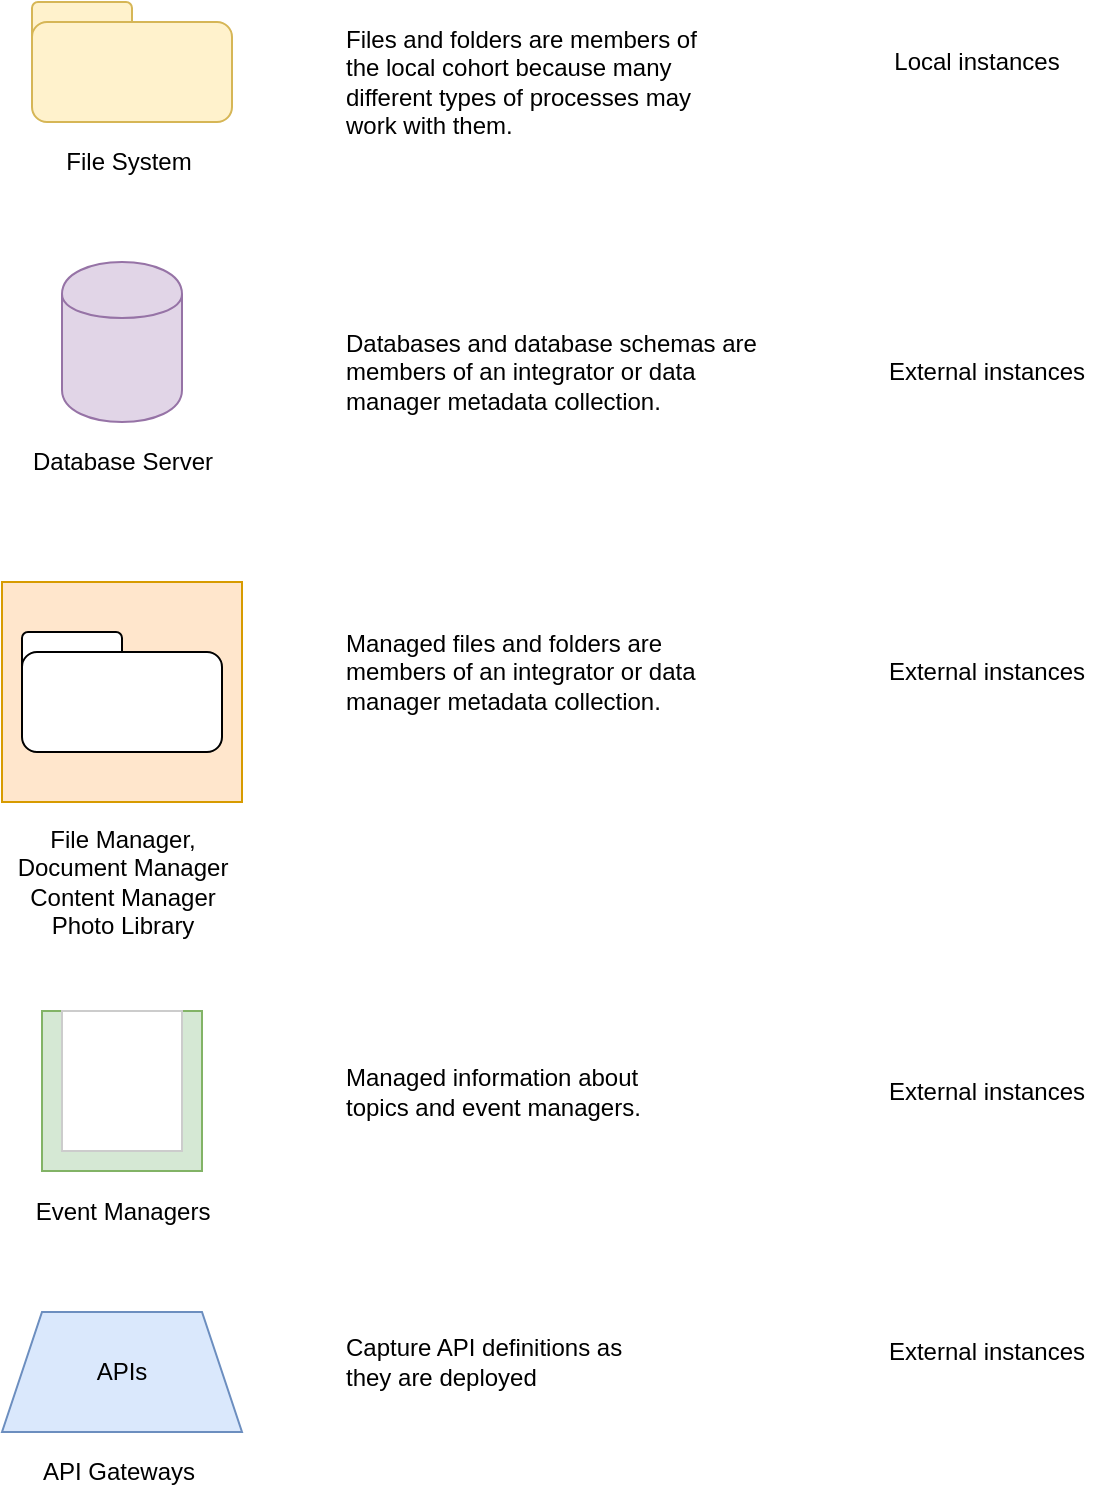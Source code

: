<mxfile version="14.1.8" type="device" pages="2"><diagram id="SlQlz_FcPWQnLJF7tZ5z" name="data-managers"><mxGraphModel dx="1106" dy="788" grid="1" gridSize="10" guides="1" tooltips="1" connect="1" arrows="1" fold="1" page="1" pageScale="1" pageWidth="827" pageHeight="1169" math="0" shadow="0"><root><mxCell id="qEWORmq-P_R_PBA0xraj-0"/><mxCell id="qEWORmq-P_R_PBA0xraj-1" parent="qEWORmq-P_R_PBA0xraj-0"/><mxCell id="aL-94g7E4cJbYnGN59dc-1" value="Database Server" style="text;html=1;align=center;verticalAlign=middle;resizable=0;points=[];;autosize=1;" parent="qEWORmq-P_R_PBA0xraj-1" vertex="1"><mxGeometry x="100" y="300" width="110" height="20" as="geometry"/></mxCell><mxCell id="aL-94g7E4cJbYnGN59dc-2" value="" style="shape=cylinder;whiteSpace=wrap;html=1;boundedLbl=1;backgroundOutline=1;fillColor=#e1d5e7;strokeColor=#9673a6;" parent="qEWORmq-P_R_PBA0xraj-1" vertex="1"><mxGeometry x="125" y="210" width="60" height="80" as="geometry"/></mxCell><mxCell id="aL-94g7E4cJbYnGN59dc-5" value="File System" style="text;html=1;align=center;verticalAlign=middle;resizable=0;points=[];;autosize=1;" parent="qEWORmq-P_R_PBA0xraj-1" vertex="1"><mxGeometry x="117.5" y="150" width="80" height="20" as="geometry"/></mxCell><mxCell id="aL-94g7E4cJbYnGN59dc-7" value="" style="rounded=0;whiteSpace=wrap;html=1;fillColor=#ffe6cc;strokeColor=#d79b00;" parent="qEWORmq-P_R_PBA0xraj-1" vertex="1"><mxGeometry x="95" y="370" width="120" height="110" as="geometry"/></mxCell><mxCell id="aL-94g7E4cJbYnGN59dc-10" value="File Manager,&lt;br&gt;Document Manager&lt;br&gt;Content Manager&lt;br&gt;Photo Library" style="text;html=1;align=center;verticalAlign=middle;resizable=0;points=[];;autosize=1;" parent="qEWORmq-P_R_PBA0xraj-1" vertex="1"><mxGeometry x="95" y="490" width="120" height="60" as="geometry"/></mxCell><mxCell id="aL-94g7E4cJbYnGN59dc-11" value="" style="group" parent="qEWORmq-P_R_PBA0xraj-1" vertex="1" connectable="0"><mxGeometry x="105" y="80" width="105" height="60" as="geometry"/></mxCell><mxCell id="aL-94g7E4cJbYnGN59dc-3" value="" style="rounded=1;whiteSpace=wrap;html=1;fillColor=#fff2cc;strokeColor=#d6b656;" parent="aL-94g7E4cJbYnGN59dc-11" vertex="1"><mxGeometry x="5" width="50" height="20" as="geometry"/></mxCell><mxCell id="aL-94g7E4cJbYnGN59dc-4" value="" style="rounded=1;whiteSpace=wrap;html=1;fillColor=#fff2cc;strokeColor=#d6b656;" parent="aL-94g7E4cJbYnGN59dc-11" vertex="1"><mxGeometry x="5" y="10" width="100" height="50" as="geometry"/></mxCell><mxCell id="aL-94g7E4cJbYnGN59dc-12" value="" style="group" parent="qEWORmq-P_R_PBA0xraj-1" vertex="1" connectable="0"><mxGeometry x="95" y="395" width="110" height="60" as="geometry"/></mxCell><mxCell id="aL-94g7E4cJbYnGN59dc-8" value="" style="rounded=1;whiteSpace=wrap;html=1;" parent="aL-94g7E4cJbYnGN59dc-12" vertex="1"><mxGeometry x="10" width="50" height="20" as="geometry"/></mxCell><mxCell id="aL-94g7E4cJbYnGN59dc-9" value="" style="rounded=1;whiteSpace=wrap;html=1;" parent="aL-94g7E4cJbYnGN59dc-12" vertex="1"><mxGeometry x="10" y="10" width="100" height="50" as="geometry"/></mxCell><mxCell id="aL-94g7E4cJbYnGN59dc-14" value="Files and folders are members of &lt;br&gt;the local cohort because many&lt;br&gt;different types of processes may&lt;br&gt;work with them." style="text;html=1;align=left;verticalAlign=middle;resizable=0;points=[];;autosize=1;" parent="qEWORmq-P_R_PBA0xraj-1" vertex="1"><mxGeometry x="265" y="90" width="190" height="60" as="geometry"/></mxCell><mxCell id="aL-94g7E4cJbYnGN59dc-15" value="Databases and database schemas are&lt;br&gt;members of an integrator or data&lt;br&gt;manager metadata collection." style="text;html=1;align=left;verticalAlign=middle;resizable=0;points=[];;autosize=1;" parent="qEWORmq-P_R_PBA0xraj-1" vertex="1"><mxGeometry x="265" y="240" width="220" height="50" as="geometry"/></mxCell><mxCell id="aL-94g7E4cJbYnGN59dc-16" value="Managed files and folders are&lt;br&gt;members of an integrator or data&lt;br&gt;manager metadata collection." style="text;html=1;align=left;verticalAlign=middle;resizable=0;points=[];;autosize=1;" parent="qEWORmq-P_R_PBA0xraj-1" vertex="1"><mxGeometry x="265" y="390" width="190" height="50" as="geometry"/></mxCell><mxCell id="aL-94g7E4cJbYnGN59dc-17" value="Local instances" style="text;html=1;align=center;verticalAlign=middle;resizable=0;points=[];;autosize=1;" parent="qEWORmq-P_R_PBA0xraj-1" vertex="1"><mxGeometry x="532" y="100" width="100" height="20" as="geometry"/></mxCell><mxCell id="aL-94g7E4cJbYnGN59dc-18" value="External instances" style="text;html=1;align=center;verticalAlign=middle;resizable=0;points=[];;autosize=1;" parent="qEWORmq-P_R_PBA0xraj-1" vertex="1"><mxGeometry x="532" y="255" width="110" height="20" as="geometry"/></mxCell><mxCell id="aL-94g7E4cJbYnGN59dc-19" value="External instances" style="text;html=1;align=center;verticalAlign=middle;resizable=0;points=[];;autosize=1;" parent="qEWORmq-P_R_PBA0xraj-1" vertex="1"><mxGeometry x="532" y="405" width="110" height="20" as="geometry"/></mxCell><mxCell id="wlb5mbQv9vV0DGQYJ9Wk-1" value="Event Managers" style="text;html=1;align=center;verticalAlign=middle;resizable=0;points=[];;autosize=1;" vertex="1" parent="qEWORmq-P_R_PBA0xraj-1"><mxGeometry x="105" y="674.5" width="100" height="20" as="geometry"/></mxCell><mxCell id="wlb5mbQv9vV0DGQYJ9Wk-5" value="Managed information about&lt;br&gt;topics and event managers." style="text;html=1;align=left;verticalAlign=middle;resizable=0;points=[];;autosize=1;" vertex="1" parent="qEWORmq-P_R_PBA0xraj-1"><mxGeometry x="265" y="610" width="160" height="30" as="geometry"/></mxCell><mxCell id="wlb5mbQv9vV0DGQYJ9Wk-6" value="External instances" style="text;html=1;align=center;verticalAlign=middle;resizable=0;points=[];;autosize=1;" vertex="1" parent="qEWORmq-P_R_PBA0xraj-1"><mxGeometry x="532" y="615" width="110" height="20" as="geometry"/></mxCell><mxCell id="wlb5mbQv9vV0DGQYJ9Wk-7" value="" style="whiteSpace=wrap;html=1;aspect=fixed;fillColor=#d5e8d4;strokeColor=#82b366;" vertex="1" parent="qEWORmq-P_R_PBA0xraj-1"><mxGeometry x="115" y="584.5" width="80" height="80" as="geometry"/></mxCell><mxCell id="wlb5mbQv9vV0DGQYJ9Wk-8" value="" style="rounded=0;whiteSpace=wrap;html=1;strokeColor=#CCCCCC;" vertex="1" parent="qEWORmq-P_R_PBA0xraj-1"><mxGeometry x="125" y="584.5" width="60" height="70" as="geometry"/></mxCell><mxCell id="wlb5mbQv9vV0DGQYJ9Wk-9" value="APIs" style="shape=trapezoid;perimeter=trapezoidPerimeter;whiteSpace=wrap;html=1;fixedSize=1;strokeColor=#6c8ebf;fillColor=#dae8fc;" vertex="1" parent="qEWORmq-P_R_PBA0xraj-1"><mxGeometry x="95" y="735" width="120" height="60" as="geometry"/></mxCell><mxCell id="wlb5mbQv9vV0DGQYJ9Wk-10" value="API Gateways" style="text;html=1;align=center;verticalAlign=middle;resizable=0;points=[];autosize=1;" vertex="1" parent="qEWORmq-P_R_PBA0xraj-1"><mxGeometry x="107.5" y="805" width="90" height="20" as="geometry"/></mxCell><mxCell id="wlb5mbQv9vV0DGQYJ9Wk-11" value="Capture API definitions as&lt;br&gt;they are deployed" style="text;html=1;align=left;verticalAlign=middle;resizable=0;points=[];autosize=1;" vertex="1" parent="qEWORmq-P_R_PBA0xraj-1"><mxGeometry x="265" y="745" width="150" height="30" as="geometry"/></mxCell><mxCell id="wlb5mbQv9vV0DGQYJ9Wk-12" value="External instances" style="text;html=1;align=center;verticalAlign=middle;resizable=0;points=[];autosize=1;" vertex="1" parent="qEWORmq-P_R_PBA0xraj-1"><mxGeometry x="532" y="745" width="110" height="20" as="geometry"/></mxCell></root></mxGraphModel></diagram><diagram id="EOfyEIvWAuLpGd_Z11Gm" name="database-open-types"><mxGraphModel dx="1580" dy="1126" grid="0" gridSize="10" guides="0" tooltips="1" connect="1" arrows="1" fold="1" page="1" pageScale="1" pageWidth="827" pageHeight="1169" math="0" shadow="0"><root><mxCell id="0"/><mxCell id="1" parent="0"/><mxCell id="QzzSCfnhz4Y8cJ4Taw_n-1" value="Software Server Platform" style="rounded=0;whiteSpace=wrap;html=1;fillColor=#f8cecc;strokeColor=#b85450;" parent="1" vertex="1"><mxGeometry x="43" y="500" width="585" height="60" as="geometry"/></mxCell><mxCell id="QzzSCfnhz4Y8cJ4Taw_n-2" value="Database Server" style="rounded=0;whiteSpace=wrap;html=1;fillColor=#ffe6cc;strokeColor=#d79b00;" parent="1" vertex="1"><mxGeometry x="43" y="430" width="586" height="60" as="geometry"/></mxCell><mxCell id="QzzSCfnhz4Y8cJ4Taw_n-3" value="Database Manager" style="rounded=0;whiteSpace=wrap;html=1;fillColor=#ffe6cc;strokeColor=#d79b00;strokeWidth=5;" parent="1" vertex="1"><mxGeometry x="43" y="360" width="587" height="60" as="geometry"/></mxCell><mxCell id="QzzSCfnhz4Y8cJ4Taw_n-5" value="(Software Server)" style="text;html=1;align=center;verticalAlign=middle;resizable=0;points=[];;autosize=1;" parent="1" vertex="1"><mxGeometry x="643" y="450" width="110" height="20" as="geometry"/></mxCell><mxCell id="QzzSCfnhz4Y8cJ4Taw_n-6" value="(Software Server Capability)" style="text;html=1;align=center;verticalAlign=middle;resizable=0;points=[];;autosize=1;" parent="1" vertex="1"><mxGeometry x="643" y="380" width="170" height="20" as="geometry"/></mxCell><mxCell id="QzzSCfnhz4Y8cJ4Taw_n-7" value="Database" style="rounded=0;whiteSpace=wrap;html=1;fillColor=#dae8fc;strokeColor=#6c8ebf;" parent="1" vertex="1"><mxGeometry x="43" y="290" width="310" height="60" as="geometry"/></mxCell><mxCell id="QzzSCfnhz4Y8cJ4Taw_n-8" value="Database" style="rounded=0;whiteSpace=wrap;html=1;fillColor=#dae8fc;strokeColor=#6c8ebf;" parent="1" vertex="1"><mxGeometry x="363" y="290" width="267" height="60" as="geometry"/></mxCell><mxCell id="QzzSCfnhz4Y8cJ4Taw_n-9" value="(Database -&amp;gt; DataStore -&amp;gt; Asset)" style="text;html=1;align=center;verticalAlign=middle;resizable=0;points=[];;autosize=1;" parent="1" vertex="1"><mxGeometry x="646" y="311" width="188" height="18" as="geometry"/></mxCell><mxCell id="QzzSCfnhz4Y8cJ4Taw_n-10" value="Database Schema" style="rounded=0;whiteSpace=wrap;html=1;fillColor=#d5e8d4;strokeColor=#82b366;" parent="1" vertex="1"><mxGeometry x="43" y="220" width="310" height="60" as="geometry"/></mxCell><mxCell id="QzzSCfnhz4Y8cJ4Taw_n-11" value="Database Schema" style="rounded=0;whiteSpace=wrap;html=1;fillColor=#d5e8d4;strokeColor=#82b366;" parent="1" vertex="1"><mxGeometry x="363" y="220" width="150" height="60" as="geometry"/></mxCell><mxCell id="QzzSCfnhz4Y8cJ4Taw_n-12" value="Database Schema" style="rounded=0;whiteSpace=wrap;html=1;fillColor=#d5e8d4;strokeColor=#82b366;" parent="1" vertex="1"><mxGeometry x="523" y="220" width="107" height="60" as="geometry"/></mxCell><mxCell id="QzzSCfnhz4Y8cJ4Taw_n-13" value="Table" style="rounded=0;whiteSpace=wrap;html=1;fillColor=#e1d5e7;strokeColor=#9673a6;" parent="1" vertex="1"><mxGeometry x="126" y="150" width="144" height="60" as="geometry"/></mxCell><mxCell id="QzzSCfnhz4Y8cJ4Taw_n-15" value="View" style="rounded=0;whiteSpace=wrap;html=1;fillColor=#e1d5e7;strokeColor=#9673a6;" parent="1" vertex="1"><mxGeometry x="283" y="150" width="70" height="60" as="geometry"/></mxCell><mxCell id="QzzSCfnhz4Y8cJ4Taw_n-16" value="Table" style="rounded=0;whiteSpace=wrap;html=1;fillColor=#e1d5e7;strokeColor=#9673a6;" parent="1" vertex="1"><mxGeometry x="523" y="150" width="106" height="60" as="geometry"/></mxCell><mxCell id="QzzSCfnhz4Y8cJ4Taw_n-17" value="Table" style="rounded=0;whiteSpace=wrap;html=1;fillColor=#e1d5e7;strokeColor=#9673a6;" parent="1" vertex="1"><mxGeometry x="363" y="150" width="70" height="60" as="geometry"/></mxCell><mxCell id="QzzSCfnhz4Y8cJ4Taw_n-18" value="Table" style="rounded=0;whiteSpace=wrap;html=1;fillColor=#e1d5e7;strokeColor=#9673a6;" parent="1" vertex="1"><mxGeometry x="443" y="150" width="70" height="60" as="geometry"/></mxCell><mxCell id="QzzSCfnhz4Y8cJ4Taw_n-19" value="Table" style="rounded=0;whiteSpace=wrap;html=1;fillColor=#e1d5e7;strokeColor=#9673a6;" parent="1" vertex="1"><mxGeometry x="43" y="150" width="67" height="60" as="geometry"/></mxCell><mxCell id="QzzSCfnhz4Y8cJ4Taw_n-20" value="(DeployedDatabaseSchema -&amp;gt; DataSet - &amp;gt; Asset)" style="text;html=1;align=center;verticalAlign=middle;resizable=0;points=[];;autosize=1;" parent="1" vertex="1"><mxGeometry x="648" y="254" width="275" height="18" as="geometry"/></mxCell><mxCell id="QzzSCfnhz4Y8cJ4Taw_n-21" value="Column" style="rounded=0;whiteSpace=wrap;html=1;rotation=-90;fillColor=#fff2cc;strokeColor=#d6b656;" parent="1" vertex="1"><mxGeometry x="24" y="90" width="70" height="30" as="geometry"/></mxCell><mxCell id="QzzSCfnhz4Y8cJ4Taw_n-22" value="Column" style="rounded=0;whiteSpace=wrap;html=1;rotation=-90;fillColor=#fff2cc;strokeColor=#d6b656;" parent="1" vertex="1"><mxGeometry x="61" y="90" width="70" height="30" as="geometry"/></mxCell><mxCell id="QzzSCfnhz4Y8cJ4Taw_n-23" value="Column" style="rounded=0;whiteSpace=wrap;html=1;rotation=-90;fillColor=#fff2cc;strokeColor=#d6b656;" parent="1" vertex="1"><mxGeometry x="107" y="90" width="70" height="30" as="geometry"/></mxCell><mxCell id="QzzSCfnhz4Y8cJ4Taw_n-24" value="Column" style="rounded=0;whiteSpace=wrap;html=1;rotation=-90;fillColor=#fff2cc;strokeColor=#d6b656;" parent="1" vertex="1"><mxGeometry x="144" y="90" width="70" height="30" as="geometry"/></mxCell><mxCell id="QzzSCfnhz4Y8cJ4Taw_n-25" value="Column" style="rounded=0;whiteSpace=wrap;html=1;rotation=-90;fillColor=#fff2cc;strokeColor=#d6b656;" parent="1" vertex="1"><mxGeometry x="183" y="90" width="70" height="30" as="geometry"/></mxCell><mxCell id="QzzSCfnhz4Y8cJ4Taw_n-26" value="Column" style="rounded=0;whiteSpace=wrap;html=1;rotation=-90;fillColor=#fff2cc;strokeColor=#d6b656;" parent="1" vertex="1"><mxGeometry x="220" y="90" width="70" height="30" as="geometry"/></mxCell><mxCell id="QzzSCfnhz4Y8cJ4Taw_n-30" style="edgeStyle=orthogonalEdgeStyle;rounded=0;orthogonalLoop=1;jettySize=auto;html=1;exitX=1;exitY=0.5;exitDx=0;exitDy=0;entryX=1;entryY=0.5;entryDx=0;entryDy=0;fillColor=#fff2cc;strokeColor=#d6b656;" parent="1" source="QzzSCfnhz4Y8cJ4Taw_n-28" target="QzzSCfnhz4Y8cJ4Taw_n-26" edge="1"><mxGeometry relative="1" as="geometry"/></mxCell><mxCell id="QzzSCfnhz4Y8cJ4Taw_n-28" value="Column" style="rounded=0;whiteSpace=wrap;html=1;rotation=-90;fillColor=#fff2cc;strokeColor=#d6b656;" parent="1" vertex="1"><mxGeometry x="264" y="90" width="70" height="30" as="geometry"/></mxCell><mxCell id="QzzSCfnhz4Y8cJ4Taw_n-31" style="edgeStyle=orthogonalEdgeStyle;rounded=0;orthogonalLoop=1;jettySize=auto;html=1;exitX=1;exitY=0.5;exitDx=0;exitDy=0;entryX=1;entryY=0.5;entryDx=0;entryDy=0;fillColor=#fff2cc;strokeColor=#d6b656;" parent="1" source="QzzSCfnhz4Y8cJ4Taw_n-29" target="QzzSCfnhz4Y8cJ4Taw_n-25" edge="1"><mxGeometry relative="1" as="geometry"/></mxCell><mxCell id="QzzSCfnhz4Y8cJ4Taw_n-29" value="Column" style="rounded=0;whiteSpace=wrap;html=1;rotation=-90;fillColor=#fff2cc;strokeColor=#d6b656;" parent="1" vertex="1"><mxGeometry x="301" y="90" width="70" height="30" as="geometry"/></mxCell><mxCell id="QzzSCfnhz4Y8cJ4Taw_n-32" value="Column" style="rounded=0;whiteSpace=wrap;html=1;rotation=-90;fillColor=#fff2cc;strokeColor=#d6b656;" parent="1" vertex="1"><mxGeometry x="345" y="92" width="70" height="30" as="geometry"/></mxCell><mxCell id="QzzSCfnhz4Y8cJ4Taw_n-33" value="Column" style="rounded=0;whiteSpace=wrap;html=1;rotation=-90;fillColor=#fff2cc;strokeColor=#d6b656;" parent="1" vertex="1"><mxGeometry x="382" y="92" width="70" height="30" as="geometry"/></mxCell><mxCell id="QzzSCfnhz4Y8cJ4Taw_n-34" value="Column" style="rounded=0;whiteSpace=wrap;html=1;rotation=-90;fillColor=#fff2cc;strokeColor=#d6b656;" parent="1" vertex="1"><mxGeometry x="423" y="91" width="70" height="30" as="geometry"/></mxCell><mxCell id="QzzSCfnhz4Y8cJ4Taw_n-35" value="Column" style="rounded=0;whiteSpace=wrap;html=1;rotation=-90;fillColor=#fff2cc;strokeColor=#d6b656;" parent="1" vertex="1"><mxGeometry x="460" y="91" width="70" height="30" as="geometry"/></mxCell><mxCell id="QzzSCfnhz4Y8cJ4Taw_n-36" value="Column" style="rounded=0;whiteSpace=wrap;html=1;rotation=-90;fillColor=#fff2cc;strokeColor=#d6b656;" parent="1" vertex="1"><mxGeometry x="504" y="92" width="70" height="30" as="geometry"/></mxCell><mxCell id="QzzSCfnhz4Y8cJ4Taw_n-37" value="Column" style="rounded=0;whiteSpace=wrap;html=1;rotation=-90;fillColor=#fff2cc;strokeColor=#d6b656;" parent="1" vertex="1"><mxGeometry x="541" y="92" width="70" height="30" as="geometry"/></mxCell><mxCell id="QzzSCfnhz4Y8cJ4Taw_n-38" value="Column" style="rounded=0;whiteSpace=wrap;html=1;rotation=-90;fillColor=#fff2cc;strokeColor=#d6b656;" parent="1" vertex="1"><mxGeometry x="578" y="92" width="70" height="30" as="geometry"/></mxCell><mxCell id="QzzSCfnhz4Y8cJ4Taw_n-40" value="(RelationalSchemaDBSchemaType -&amp;gt; ... -&amp;gt; SchemaType )" style="text;html=1;align=center;verticalAlign=middle;resizable=0;points=[];;autosize=1;" parent="1" vertex="1"><mxGeometry x="646" y="229" width="321" height="18" as="geometry"/></mxCell><mxCell id="QzzSCfnhz4Y8cJ4Taw_n-41" value="(RelationalTableType -&amp;gt; ... -&amp;gt; SchemaType )" style="text;html=1;align=center;verticalAlign=middle;resizable=0;points=[];;autosize=1;" parent="1" vertex="1"><mxGeometry x="645" y="159" width="245" height="18" as="geometry"/></mxCell><mxCell id="QzzSCfnhz4Y8cJ4Taw_n-42" value="(RelationalTable -&amp;gt; ... -&amp;gt; SchemaAttribute )" style="text;html=1;align=center;verticalAlign=middle;resizable=0;points=[];;autosize=1;" parent="1" vertex="1"><mxGeometry x="646" y="183" width="237" height="18" as="geometry"/></mxCell><mxCell id="QzzSCfnhz4Y8cJ4Taw_n-43" value="(RelationalColumnType -&amp;gt; ... -&amp;gt; SchemaType )" style="text;html=1;align=center;verticalAlign=middle;resizable=0;points=[];;autosize=1;" parent="1" vertex="1"><mxGeometry x="644" y="87" width="257" height="18" as="geometry"/></mxCell><mxCell id="QzzSCfnhz4Y8cJ4Taw_n-44" value="(RelationalColumn -&amp;gt; ... -&amp;gt; Schema Attribute )" style="text;html=1;align=center;verticalAlign=middle;resizable=0;points=[];;autosize=1;" parent="1" vertex="1"><mxGeometry x="645" y="112" width="253" height="18" as="geometry"/></mxCell><mxCell id="QzEzBpSN9a22EqBhRDwW-1" style="edgeStyle=orthogonalEdgeStyle;rounded=0;orthogonalLoop=1;jettySize=auto;html=1;exitX=0.5;exitY=1;exitDx=0;exitDy=0;entryX=0.5;entryY=0;entryDx=0;entryDy=0;endArrow=none;endFill=0;" edge="1" parent="1" target="QzEzBpSN9a22EqBhRDwW-4"><mxGeometry relative="1" as="geometry"><mxPoint x="174" y="728" as="sourcePoint"/></mxGeometry></mxCell><mxCell id="QzEzBpSN9a22EqBhRDwW-3" value="«classification»&lt;br&gt;&lt;b&gt;DatabaseServer&lt;/b&gt;" style="html=1;strokeColor=#6c8ebf;align=center;fillColor=#dae8fc;gradientColor=#7ea6e0;" vertex="1" parent="1"><mxGeometry x="71" y="679" width="206" height="50" as="geometry"/></mxCell><mxCell id="QzEzBpSN9a22EqBhRDwW-4" value="«entity»&lt;br&gt;&lt;b&gt;SoftwareServer&lt;/b&gt;" style="html=1;strokeColor=#d6b656;align=center;fillColor=#fff2cc;gradientColor=#ffd966;" vertex="1" parent="1"><mxGeometry x="71" y="768" width="206" height="50" as="geometry"/></mxCell><mxCell id="QzEzBpSN9a22EqBhRDwW-5" value="«entity»&lt;br&gt;&lt;b&gt;DeployedDatabaseSchema&lt;/b&gt;" style="html=1;strokeColor=#6c8ebf;align=center;fillColor=#dae8fc;gradientColor=#7ea6e0;" vertex="1" parent="1"><mxGeometry x="979" y="767" width="211" height="50" as="geometry"/></mxCell><mxCell id="QzEzBpSN9a22EqBhRDwW-35" style="edgeStyle=orthogonalEdgeStyle;rounded=0;orthogonalLoop=1;jettySize=auto;html=1;endArrow=none;endFill=0;" edge="1" parent="1" source="QzEzBpSN9a22EqBhRDwW-11" target="QzEzBpSN9a22EqBhRDwW-5"><mxGeometry relative="1" as="geometry"/></mxCell><mxCell id="QzEzBpSN9a22EqBhRDwW-11" value="«entity»&lt;br&gt;&lt;b&gt;Database&lt;/b&gt;" style="html=1;strokeColor=#6c8ebf;align=center;fillColor=#dae8fc;gradientColor=#7ea6e0;" vertex="1" parent="1"><mxGeometry x="654" y="767" width="206" height="50" as="geometry"/></mxCell><mxCell id="QzEzBpSN9a22EqBhRDwW-13" value="«entity»&lt;br&gt;&lt;b&gt;DatabaseManager&lt;/b&gt;" style="html=1;strokeColor=#6c8ebf;align=center;fillColor=#dae8fc;gradientColor=#7ea6e0;" vertex="1" parent="1"><mxGeometry x="366" y="767" width="206" height="50" as="geometry"/></mxCell><mxCell id="QzEzBpSN9a22EqBhRDwW-20" value="" style="endArrow=none;html=1;entryX=1;entryY=0.5;entryDx=0;entryDy=0;exitX=0;exitY=0.5;exitDx=0;exitDy=0;" edge="1" parent="1" source="QzEzBpSN9a22EqBhRDwW-13" target="QzEzBpSN9a22EqBhRDwW-4"><mxGeometry width="50" height="50" relative="1" as="geometry"><mxPoint x="705" y="773" as="sourcePoint"/><mxPoint x="290" y="773" as="targetPoint"/></mxGeometry></mxCell><mxCell id="QzEzBpSN9a22EqBhRDwW-21" value="«relationship»&lt;br&gt;&lt;b&gt;SoftwareServerSupportedCapability&lt;/b&gt;" style="html=1;strokeColor=#d6b656;align=center;fillColor=#fff2cc;gradientColor=#ffd966;" vertex="1" parent="1"><mxGeometry x="201" y="867.5" width="253" height="50" as="geometry"/></mxCell><mxCell id="QzEzBpSN9a22EqBhRDwW-22" value="" style="endArrow=none;dashed=1;html=1;entryX=0.5;entryY=0;" edge="1" parent="1" target="QzEzBpSN9a22EqBhRDwW-21"><mxGeometry width="50" height="50" relative="1" as="geometry"><mxPoint x="328" y="793" as="sourcePoint"/><mxPoint x="201" y="921" as="targetPoint"/></mxGeometry></mxCell><mxCell id="QzEzBpSN9a22EqBhRDwW-27" style="edgeStyle=orthogonalEdgeStyle;rounded=0;html=1;entryX=1;entryY=0.5;endArrow=none;endFill=0;jettySize=auto;orthogonalLoop=1;entryDx=0;entryDy=0;" edge="1" parent="1" source="QzEzBpSN9a22EqBhRDwW-11" target="QzEzBpSN9a22EqBhRDwW-13"><mxGeometry relative="1" as="geometry"><mxPoint x="544.167" y="811.033" as="sourcePoint"/><mxPoint x="544" y="1005.7" as="targetPoint"/></mxGeometry></mxCell><mxCell id="QzEzBpSN9a22EqBhRDwW-28" style="edgeStyle=orthogonalEdgeStyle;rounded=0;html=1;exitX=0.5;exitY=0;endArrow=none;endFill=0;jettySize=auto;orthogonalLoop=1;dashed=1;exitDx=0;exitDy=0;" edge="1" parent="1" source="QzEzBpSN9a22EqBhRDwW-29"><mxGeometry relative="1" as="geometry"><mxPoint x="617" y="792" as="targetPoint"/></mxGeometry></mxCell><mxCell id="QzEzBpSN9a22EqBhRDwW-29" value="«relationship»&lt;br&gt;&lt;b&gt;ServerAssetUse&lt;/b&gt;" style="html=1;strokeColor=#d6b656;align=center;fillColor=#fff2cc;gradientColor=#ffd966;" vertex="1" parent="1"><mxGeometry x="514" y="865" width="206" height="50" as="geometry"/></mxCell><mxCell id="QzEzBpSN9a22EqBhRDwW-41" value="" style="endArrow=none;dashed=1;html=1;exitX=0.5;exitY=0;exitDx=0;exitDy=0;" edge="1" parent="1" source="QzEzBpSN9a22EqBhRDwW-43"><mxGeometry width="50" height="50" relative="1" as="geometry"><mxPoint x="882" y="1045" as="sourcePoint"/><mxPoint x="926" y="790" as="targetPoint"/></mxGeometry></mxCell><mxCell id="QzEzBpSN9a22EqBhRDwW-43" value="«relationship»&lt;br&gt;&lt;b&gt;DataContentForDataSet&lt;/b&gt;" style="html=1;strokeColor=#6c8ebf;align=center;fillColor=#dae8fc;gradientColor=#7ea6e0;" vertex="1" parent="1"><mxGeometry x="822" y="867" width="206" height="50" as="geometry"/></mxCell><mxCell id="QzEzBpSN9a22EqBhRDwW-44" value="" style="endArrow=none;dashed=1;html=1;" edge="1" parent="1" target="QzEzBpSN9a22EqBhRDwW-51"><mxGeometry width="50" height="50" relative="1" as="geometry"><mxPoint x="1264" y="795" as="sourcePoint"/><mxPoint x="1283" y="903.5" as="targetPoint"/></mxGeometry></mxCell><mxCell id="QzEzBpSN9a22EqBhRDwW-49" value="" style="endArrow=none;html=1;exitX=1;exitY=0.5;" edge="1" parent="1"><mxGeometry width="50" height="50" relative="1" as="geometry"><mxPoint x="1187" y="794" as="sourcePoint"/><mxPoint x="1350" y="794" as="targetPoint"/></mxGeometry></mxCell><mxCell id="QzEzBpSN9a22EqBhRDwW-50" value="" style="group" vertex="1" connectable="0" parent="1"><mxGeometry x="1161" y="874.5" width="206" height="83.5" as="geometry"/></mxCell><mxCell id="QzEzBpSN9a22EqBhRDwW-51" value="«relationship»&lt;br&gt;&lt;b&gt;AssetSchemaType&lt;/b&gt;" style="html=1;strokeColor=#996185;align=center;fillColor=#e6d0de;gradientColor=#d5739d;" vertex="1" parent="QzEzBpSN9a22EqBhRDwW-50"><mxGeometry width="206" height="53" as="geometry"/></mxCell><mxCell id="QzEzBpSN9a22EqBhRDwW-67" style="edgeStyle=orthogonalEdgeStyle;rounded=0;orthogonalLoop=1;jettySize=auto;html=1;entryX=0;entryY=0.5;entryDx=0;entryDy=0;endArrow=none;endFill=0;" edge="1" parent="1" source="QzEzBpSN9a22EqBhRDwW-62" target="QzEzBpSN9a22EqBhRDwW-66"><mxGeometry relative="1" as="geometry"/></mxCell><mxCell id="QzEzBpSN9a22EqBhRDwW-62" value="«entity»&lt;br&gt;&lt;b&gt;RelationalDBSchemaType&lt;/b&gt;" style="html=1;strokeColor=#996185;align=center;fillColor=#e6d0de;gradientColor=#d5739d;" vertex="1" parent="1"><mxGeometry x="1322" y="768" width="199" height="50" as="geometry"/></mxCell><mxCell id="QzEzBpSN9a22EqBhRDwW-63" value="" style="group" vertex="1" connectable="0" parent="1"><mxGeometry x="1494" y="874" width="206" height="84" as="geometry"/></mxCell><mxCell id="QzEzBpSN9a22EqBhRDwW-64" value="«relationship»&lt;br&gt;&lt;b&gt;AttributeForSchema&lt;/b&gt;" style="html=1;strokeColor=#996185;align=center;fillColor=#e6d0de;gradientColor=#d5739d;" vertex="1" parent="QzEzBpSN9a22EqBhRDwW-63"><mxGeometry width="206" height="53" as="geometry"/></mxCell><mxCell id="QzEzBpSN9a22EqBhRDwW-70" style="edgeStyle=orthogonalEdgeStyle;rounded=0;orthogonalLoop=1;jettySize=auto;html=1;entryX=0;entryY=0.5;entryDx=0;entryDy=0;endArrow=none;endFill=0;" edge="1" parent="1" source="QzEzBpSN9a22EqBhRDwW-66" target="QzEzBpSN9a22EqBhRDwW-69"><mxGeometry relative="1" as="geometry"/></mxCell><mxCell id="QzEzBpSN9a22EqBhRDwW-66" value="«entity»&lt;br&gt;&lt;b&gt;RelationalTable&lt;/b&gt;" style="html=1;strokeColor=#996185;align=center;fillColor=#e6d0de;gradientColor=#d5739d;" vertex="1" parent="1"><mxGeometry x="1663" y="768" width="160" height="50" as="geometry"/></mxCell><mxCell id="QzEzBpSN9a22EqBhRDwW-68" value="" style="endArrow=none;dashed=1;html=1;entryX=0.5;entryY=0;entryDx=0;entryDy=0;" edge="1" parent="1" target="QzEzBpSN9a22EqBhRDwW-64"><mxGeometry width="50" height="50" relative="1" as="geometry"><mxPoint x="1599" y="793" as="sourcePoint"/><mxPoint x="1274" y="884.5" as="targetPoint"/></mxGeometry></mxCell><mxCell id="QzEzBpSN9a22EqBhRDwW-69" value="«entity»&lt;br&gt;&lt;b&gt;RelationalTableType&lt;/b&gt;" style="html=1;strokeColor=#996185;align=center;fillColor=#e6d0de;gradientColor=#d5739d;" vertex="1" parent="1"><mxGeometry x="1948" y="768" width="154" height="50" as="geometry"/></mxCell><mxCell id="QzEzBpSN9a22EqBhRDwW-71" value="" style="group" vertex="1" connectable="0" parent="1"><mxGeometry x="1785" y="876" width="206" height="84" as="geometry"/></mxCell><mxCell id="QzEzBpSN9a22EqBhRDwW-72" value="«relationship»&lt;br&gt;&lt;b&gt;SchemaTypeForAttribute&lt;/b&gt;" style="html=1;strokeColor=#996185;align=center;fillColor=#e6d0de;gradientColor=#d5739d;" vertex="1" parent="QzEzBpSN9a22EqBhRDwW-71"><mxGeometry width="206" height="53" as="geometry"/></mxCell><mxCell id="QzEzBpSN9a22EqBhRDwW-74" value="" style="endArrow=none;dashed=1;html=1;entryX=0.5;entryY=0;entryDx=0;entryDy=0;" edge="1" parent="1" target="QzEzBpSN9a22EqBhRDwW-72"><mxGeometry width="50" height="50" relative="1" as="geometry"><mxPoint x="1888" y="792" as="sourcePoint"/><mxPoint x="1607" y="884" as="targetPoint"/></mxGeometry></mxCell><mxCell id="QzEzBpSN9a22EqBhRDwW-75" style="edgeStyle=orthogonalEdgeStyle;rounded=0;orthogonalLoop=1;jettySize=auto;html=1;entryX=0;entryY=0.5;entryDx=0;entryDy=0;endArrow=none;endFill=0;" edge="1" parent="1" target="QzEzBpSN9a22EqBhRDwW-79"><mxGeometry relative="1" as="geometry"><mxPoint x="2102" y="794" as="sourcePoint"/></mxGeometry></mxCell><mxCell id="QzEzBpSN9a22EqBhRDwW-76" value="" style="group" vertex="1" connectable="0" parent="1"><mxGeometry x="2075" y="875" width="206" height="84" as="geometry"/></mxCell><mxCell id="QzEzBpSN9a22EqBhRDwW-77" value="«relationship»&lt;br&gt;&lt;b&gt;AttributeForSchema&lt;/b&gt;" style="html=1;strokeColor=#996185;align=center;fillColor=#e6d0de;gradientColor=#d5739d;" vertex="1" parent="QzEzBpSN9a22EqBhRDwW-76"><mxGeometry width="206" height="53" as="geometry"/></mxCell><mxCell id="QzEzBpSN9a22EqBhRDwW-78" style="edgeStyle=orthogonalEdgeStyle;rounded=0;orthogonalLoop=1;jettySize=auto;html=1;entryX=0;entryY=0.5;entryDx=0;entryDy=0;endArrow=none;endFill=0;" edge="1" parent="1" source="QzEzBpSN9a22EqBhRDwW-79" target="QzEzBpSN9a22EqBhRDwW-81"><mxGeometry relative="1" as="geometry"/></mxCell><mxCell id="QzEzBpSN9a22EqBhRDwW-79" value="«entity»&lt;br&gt;&lt;b&gt;RelationalColumn&lt;/b&gt;" style="html=1;strokeColor=#996185;align=center;fillColor=#e6d0de;gradientColor=#d5739d;" vertex="1" parent="1"><mxGeometry x="2244" y="769" width="160" height="50" as="geometry"/></mxCell><mxCell id="QzEzBpSN9a22EqBhRDwW-80" value="" style="endArrow=none;dashed=1;html=1;entryX=0.5;entryY=0;entryDx=0;entryDy=0;" edge="1" parent="1" target="QzEzBpSN9a22EqBhRDwW-77"><mxGeometry width="50" height="50" relative="1" as="geometry"><mxPoint x="2180" y="794" as="sourcePoint"/><mxPoint x="1855" y="885.5" as="targetPoint"/></mxGeometry></mxCell><mxCell id="QzEzBpSN9a22EqBhRDwW-81" value="«entity»&lt;br&gt;&lt;b&gt;RelationalColumnType&lt;/b&gt;" style="html=1;strokeColor=#996185;align=center;fillColor=#e6d0de;gradientColor=#d5739d;" vertex="1" parent="1"><mxGeometry x="2529" y="769" width="154" height="50" as="geometry"/></mxCell><mxCell id="QzEzBpSN9a22EqBhRDwW-82" value="" style="group" vertex="1" connectable="0" parent="1"><mxGeometry x="2366" y="877" width="206" height="84" as="geometry"/></mxCell><mxCell id="QzEzBpSN9a22EqBhRDwW-83" value="«relationship»&lt;br&gt;&lt;b&gt;SchemaTypeForAttribute&lt;/b&gt;" style="html=1;strokeColor=#996185;align=center;fillColor=#e6d0de;gradientColor=#d5739d;" vertex="1" parent="QzEzBpSN9a22EqBhRDwW-82"><mxGeometry width="206" height="53" as="geometry"/></mxCell><mxCell id="QzEzBpSN9a22EqBhRDwW-84" value="" style="endArrow=none;dashed=1;html=1;entryX=0.5;entryY=0;entryDx=0;entryDy=0;" edge="1" parent="1" target="QzEzBpSN9a22EqBhRDwW-83"><mxGeometry width="50" height="50" relative="1" as="geometry"><mxPoint x="2469" y="793" as="sourcePoint"/><mxPoint x="2188" y="885" as="targetPoint"/></mxGeometry></mxCell><mxCell id="QzEzBpSN9a22EqBhRDwW-85" style="edgeStyle=orthogonalEdgeStyle;rounded=0;orthogonalLoop=1;jettySize=auto;html=1;exitX=0.5;exitY=1;exitDx=0;exitDy=0;entryX=0.5;entryY=0;entryDx=0;entryDy=0;endArrow=none;endFill=0;" edge="1" parent="1" target="QzEzBpSN9a22EqBhRDwW-87"><mxGeometry relative="1" as="geometry"><mxPoint x="302" y="1204" as="sourcePoint"/></mxGeometry></mxCell><mxCell id="QzEzBpSN9a22EqBhRDwW-86" value="«classification»&lt;br&gt;&lt;b&gt;DatabaseServer&lt;/b&gt;" style="html=1;strokeColor=#6c8ebf;align=center;fillColor=#dae8fc;gradientColor=#7ea6e0;" vertex="1" parent="1"><mxGeometry x="199" y="1155" width="206" height="50" as="geometry"/></mxCell><mxCell id="QzEzBpSN9a22EqBhRDwW-87" value="«entity»&lt;br&gt;&lt;b&gt;SoftwareServer&lt;/b&gt;" style="html=1;strokeColor=#d6b656;align=center;fillColor=#fff2cc;gradientColor=#ffd966;" vertex="1" parent="1"><mxGeometry x="199" y="1244" width="206" height="50" as="geometry"/></mxCell><mxCell id="QzEzBpSN9a22EqBhRDwW-88" value="«entity»&lt;br&gt;&lt;b&gt;DeployedDatabaseSchema&lt;/b&gt;" style="html=1;strokeColor=#6c8ebf;align=center;fillColor=#dae8fc;gradientColor=#7ea6e0;" vertex="1" parent="1"><mxGeometry x="1107" y="1243" width="211" height="50" as="geometry"/></mxCell><mxCell id="QzEzBpSN9a22EqBhRDwW-89" style="edgeStyle=orthogonalEdgeStyle;rounded=0;orthogonalLoop=1;jettySize=auto;html=1;endArrow=none;endFill=0;" edge="1" parent="1" source="QzEzBpSN9a22EqBhRDwW-90" target="QzEzBpSN9a22EqBhRDwW-88"><mxGeometry relative="1" as="geometry"/></mxCell><mxCell id="QzEzBpSN9a22EqBhRDwW-90" value="«entity»&lt;br&gt;&lt;b&gt;Database&lt;/b&gt;" style="html=1;strokeColor=#6c8ebf;align=center;fillColor=#dae8fc;gradientColor=#7ea6e0;" vertex="1" parent="1"><mxGeometry x="782" y="1243" width="206" height="50" as="geometry"/></mxCell><mxCell id="QzEzBpSN9a22EqBhRDwW-91" value="«entity»&lt;br&gt;&lt;b&gt;DatabaseManager&lt;/b&gt;" style="html=1;strokeColor=#6c8ebf;align=center;fillColor=#dae8fc;gradientColor=#7ea6e0;" vertex="1" parent="1"><mxGeometry x="494" y="1243" width="206" height="50" as="geometry"/></mxCell><mxCell id="QzEzBpSN9a22EqBhRDwW-92" value="" style="endArrow=none;html=1;entryX=1;entryY=0.5;entryDx=0;entryDy=0;exitX=0;exitY=0.5;exitDx=0;exitDy=0;" edge="1" parent="1" source="QzEzBpSN9a22EqBhRDwW-91" target="QzEzBpSN9a22EqBhRDwW-87"><mxGeometry width="50" height="50" relative="1" as="geometry"><mxPoint x="833" y="1249" as="sourcePoint"/><mxPoint x="418" y="1249" as="targetPoint"/></mxGeometry></mxCell><mxCell id="QzEzBpSN9a22EqBhRDwW-93" value="«relationship»&lt;br&gt;&lt;b&gt;SoftwareServerSupportedCapability&lt;/b&gt;" style="html=1;strokeColor=#d6b656;align=center;fillColor=#fff2cc;gradientColor=#ffd966;" vertex="1" parent="1"><mxGeometry x="329" y="1343.5" width="253" height="50" as="geometry"/></mxCell><mxCell id="QzEzBpSN9a22EqBhRDwW-94" value="" style="endArrow=none;dashed=1;html=1;entryX=0.5;entryY=0;" edge="1" parent="1" target="QzEzBpSN9a22EqBhRDwW-93"><mxGeometry width="50" height="50" relative="1" as="geometry"><mxPoint x="456" y="1269" as="sourcePoint"/><mxPoint x="329" y="1397" as="targetPoint"/></mxGeometry></mxCell><mxCell id="QzEzBpSN9a22EqBhRDwW-95" style="edgeStyle=orthogonalEdgeStyle;rounded=0;html=1;entryX=1;entryY=0.5;endArrow=none;endFill=0;jettySize=auto;orthogonalLoop=1;entryDx=0;entryDy=0;" edge="1" parent="1" source="QzEzBpSN9a22EqBhRDwW-90" target="QzEzBpSN9a22EqBhRDwW-91"><mxGeometry relative="1" as="geometry"><mxPoint x="672.167" y="1287.033" as="sourcePoint"/><mxPoint x="672" y="1481.7" as="targetPoint"/></mxGeometry></mxCell><mxCell id="QzEzBpSN9a22EqBhRDwW-96" style="edgeStyle=orthogonalEdgeStyle;rounded=0;html=1;exitX=0.5;exitY=0;endArrow=none;endFill=0;jettySize=auto;orthogonalLoop=1;dashed=1;exitDx=0;exitDy=0;" edge="1" parent="1" source="QzEzBpSN9a22EqBhRDwW-97"><mxGeometry relative="1" as="geometry"><mxPoint x="745" y="1268" as="targetPoint"/></mxGeometry></mxCell><mxCell id="QzEzBpSN9a22EqBhRDwW-97" value="«relationship»&lt;br&gt;&lt;b&gt;ServerAssetUse&lt;/b&gt;" style="html=1;strokeColor=#d6b656;align=center;fillColor=#fff2cc;gradientColor=#ffd966;" vertex="1" parent="1"><mxGeometry x="642" y="1341" width="206" height="50" as="geometry"/></mxCell><mxCell id="QzEzBpSN9a22EqBhRDwW-98" value="" style="endArrow=none;dashed=1;html=1;exitX=0.5;exitY=0;exitDx=0;exitDy=0;" edge="1" parent="1" source="QzEzBpSN9a22EqBhRDwW-99"><mxGeometry width="50" height="50" relative="1" as="geometry"><mxPoint x="1010" y="1521" as="sourcePoint"/><mxPoint x="1054" y="1266" as="targetPoint"/></mxGeometry></mxCell><mxCell id="QzEzBpSN9a22EqBhRDwW-99" value="«relationship»&lt;br&gt;&lt;b&gt;DataContentForDataSet&lt;/b&gt;" style="html=1;strokeColor=#6c8ebf;align=center;fillColor=#dae8fc;gradientColor=#7ea6e0;" vertex="1" parent="1"><mxGeometry x="950" y="1343" width="206" height="50" as="geometry"/></mxCell><mxCell id="QzEzBpSN9a22EqBhRDwW-100" value="" style="endArrow=none;dashed=1;html=1;" edge="1" parent="1" target="QzEzBpSN9a22EqBhRDwW-103"><mxGeometry width="50" height="50" relative="1" as="geometry"><mxPoint x="1392" y="1271" as="sourcePoint"/><mxPoint x="1411" y="1379.5" as="targetPoint"/></mxGeometry></mxCell><mxCell id="QzEzBpSN9a22EqBhRDwW-101" value="" style="endArrow=none;html=1;exitX=1;exitY=0.5;" edge="1" parent="1"><mxGeometry width="50" height="50" relative="1" as="geometry"><mxPoint x="1315" y="1270" as="sourcePoint"/><mxPoint x="1478" y="1270" as="targetPoint"/></mxGeometry></mxCell><mxCell id="QzEzBpSN9a22EqBhRDwW-102" value="" style="group" vertex="1" connectable="0" parent="1"><mxGeometry x="1289" y="1350.5" width="206" height="83.5" as="geometry"/></mxCell><mxCell id="QzEzBpSN9a22EqBhRDwW-103" value="«relationship»&lt;br&gt;&lt;b&gt;AssetSchemaType&lt;/b&gt;" style="html=1;strokeColor=#996185;align=center;fillColor=#e6d0de;gradientColor=#d5739d;" vertex="1" parent="QzEzBpSN9a22EqBhRDwW-102"><mxGeometry width="206" height="53" as="geometry"/></mxCell><mxCell id="QzEzBpSN9a22EqBhRDwW-104" style="edgeStyle=orthogonalEdgeStyle;rounded=0;orthogonalLoop=1;jettySize=auto;html=1;entryX=0;entryY=0.5;entryDx=0;entryDy=0;endArrow=none;endFill=0;" edge="1" parent="1" source="QzEzBpSN9a22EqBhRDwW-105" target="QzEzBpSN9a22EqBhRDwW-109"><mxGeometry relative="1" as="geometry"/></mxCell><mxCell id="QzEzBpSN9a22EqBhRDwW-105" value="«entity»&lt;br&gt;&lt;b&gt;RelationalDBSchemaType&lt;/b&gt;" style="html=1;strokeColor=#996185;align=center;fillColor=#e6d0de;gradientColor=#d5739d;" vertex="1" parent="1"><mxGeometry x="1450" y="1244" width="199" height="50" as="geometry"/></mxCell><mxCell id="QzEzBpSN9a22EqBhRDwW-106" value="" style="group" vertex="1" connectable="0" parent="1"><mxGeometry x="1622" y="1350" width="206" height="84" as="geometry"/></mxCell><mxCell id="QzEzBpSN9a22EqBhRDwW-107" value="«relationship»&lt;br&gt;&lt;b&gt;AttributeForSchema&lt;/b&gt;" style="html=1;strokeColor=#996185;align=center;fillColor=#e6d0de;gradientColor=#d5739d;" vertex="1" parent="QzEzBpSN9a22EqBhRDwW-106"><mxGeometry width="206" height="53" as="geometry"/></mxCell><mxCell id="QzEzBpSN9a22EqBhRDwW-108" style="edgeStyle=orthogonalEdgeStyle;rounded=0;orthogonalLoop=1;jettySize=auto;html=1;entryX=0;entryY=0.5;entryDx=0;entryDy=0;endArrow=none;endFill=0;" edge="1" parent="1" source="QzEzBpSN9a22EqBhRDwW-109"><mxGeometry relative="1" as="geometry"><mxPoint x="2076" y="1269" as="targetPoint"/></mxGeometry></mxCell><mxCell id="QzEzBpSN9a22EqBhRDwW-109" value="«entity»&lt;br&gt;&lt;b&gt;RelationalTable&lt;/b&gt;" style="html=1;strokeColor=#996185;align=center;fillColor=#e6d0de;gradientColor=#d5739d;" vertex="1" parent="1"><mxGeometry x="1791" y="1244" width="160" height="50" as="geometry"/></mxCell><mxCell id="QzEzBpSN9a22EqBhRDwW-110" value="" style="endArrow=none;dashed=1;html=1;entryX=0.5;entryY=0;entryDx=0;entryDy=0;" edge="1" parent="1" target="QzEzBpSN9a22EqBhRDwW-107"><mxGeometry width="50" height="50" relative="1" as="geometry"><mxPoint x="1727" y="1269" as="sourcePoint"/><mxPoint x="1402" y="1360.5" as="targetPoint"/></mxGeometry></mxCell><mxCell id="QzEzBpSN9a22EqBhRDwW-112" value="" style="group" vertex="1" connectable="0" parent="1"><mxGeometry x="1913" y="1352" width="206" height="84" as="geometry"/></mxCell><mxCell id="QzEzBpSN9a22EqBhRDwW-113" value="«relationship»&lt;br&gt;&lt;b&gt;NestedSchemaAttribute&lt;/b&gt;" style="html=1;strokeColor=#996185;align=center;fillColor=#e6d0de;gradientColor=#d5739d;" vertex="1" parent="QzEzBpSN9a22EqBhRDwW-112"><mxGeometry width="206" height="53" as="geometry"/></mxCell><mxCell id="QzEzBpSN9a22EqBhRDwW-114" value="" style="endArrow=none;dashed=1;html=1;entryX=0.5;entryY=0;entryDx=0;entryDy=0;" edge="1" parent="1" target="QzEzBpSN9a22EqBhRDwW-113"><mxGeometry width="50" height="50" relative="1" as="geometry"><mxPoint x="2016" y="1268" as="sourcePoint"/><mxPoint x="1735" y="1360" as="targetPoint"/></mxGeometry></mxCell><mxCell id="QzEzBpSN9a22EqBhRDwW-119" value="«entity»&lt;br&gt;&lt;b&gt;RelationalColumn&lt;/b&gt;" style="html=1;strokeColor=#996185;align=center;fillColor=#e6d0de;gradientColor=#d5739d;" vertex="1" parent="1"><mxGeometry x="2076" y="1239" width="160" height="50" as="geometry"/></mxCell><mxCell id="QzEzBpSN9a22EqBhRDwW-129" style="edgeStyle=orthogonalEdgeStyle;rounded=0;orthogonalLoop=1;jettySize=auto;html=1;endArrow=none;endFill=0;" edge="1" parent="1" source="QzEzBpSN9a22EqBhRDwW-128" target="QzEzBpSN9a22EqBhRDwW-109"><mxGeometry relative="1" as="geometry"/></mxCell><mxCell id="QzEzBpSN9a22EqBhRDwW-128" value="«classification»&lt;br&gt;&lt;b&gt;TypeEmbeddedAttribute&lt;/b&gt;" style="html=1;strokeColor=#996185;align=center;fillColor=#e6d0de;gradientColor=#d5739d;" vertex="1" parent="1"><mxGeometry x="1785" y="1156" width="173" height="50" as="geometry"/></mxCell><mxCell id="QzEzBpSN9a22EqBhRDwW-130" style="edgeStyle=orthogonalEdgeStyle;rounded=0;orthogonalLoop=1;jettySize=auto;html=1;endArrow=none;endFill=0;" edge="1" parent="1" source="QzEzBpSN9a22EqBhRDwW-131"><mxGeometry relative="1" as="geometry"><mxPoint x="2156" y="1241" as="targetPoint"/></mxGeometry></mxCell><mxCell id="QzEzBpSN9a22EqBhRDwW-131" value="«classification»&lt;br&gt;&lt;b&gt;TypeEmbeddedAttribute&lt;/b&gt;" style="html=1;strokeColor=#996185;align=center;fillColor=#e6d0de;gradientColor=#d5739d;" vertex="1" parent="1"><mxGeometry x="2070" y="1153" width="173" height="50" as="geometry"/></mxCell><mxCell id="QzEzBpSN9a22EqBhRDwW-137" style="edgeStyle=orthogonalEdgeStyle;rounded=0;orthogonalLoop=1;jettySize=auto;html=1;endArrow=none;endFill=0;fillColor=#f5f5f5;strokeColor=#666666;" edge="1" parent="1" source="QzEzBpSN9a22EqBhRDwW-132" target="QzEzBpSN9a22EqBhRDwW-133"><mxGeometry relative="1" as="geometry"/></mxCell><mxCell id="QzEzBpSN9a22EqBhRDwW-132" value="DatabaseManager" style="rounded=0;whiteSpace=wrap;html=1;fillColor=#f5f5f5;strokeColor=#666666;fontColor=#333333;" vertex="1" parent="1"><mxGeometry x="766" y="1514" width="120" height="60" as="geometry"/></mxCell><mxCell id="QzEzBpSN9a22EqBhRDwW-138" style="edgeStyle=orthogonalEdgeStyle;rounded=0;orthogonalLoop=1;jettySize=auto;html=1;endArrow=none;endFill=0;fillColor=#f5f5f5;strokeColor=#666666;" edge="1" parent="1" source="QzEzBpSN9a22EqBhRDwW-133" target="QzEzBpSN9a22EqBhRDwW-134"><mxGeometry relative="1" as="geometry"/></mxCell><mxCell id="QzEzBpSN9a22EqBhRDwW-133" value="Database" style="rounded=0;whiteSpace=wrap;html=1;fillColor=#f5f5f5;strokeColor=#666666;fontColor=#333333;" vertex="1" parent="1"><mxGeometry x="940" y="1514" width="120" height="60" as="geometry"/></mxCell><mxCell id="QzEzBpSN9a22EqBhRDwW-139" style="edgeStyle=orthogonalEdgeStyle;rounded=0;orthogonalLoop=1;jettySize=auto;html=1;endArrow=none;endFill=0;fillColor=#f5f5f5;strokeColor=#666666;" edge="1" parent="1" source="QzEzBpSN9a22EqBhRDwW-134" target="QzEzBpSN9a22EqBhRDwW-135"><mxGeometry relative="1" as="geometry"/></mxCell><mxCell id="QzEzBpSN9a22EqBhRDwW-134" value="DatabaseSchema" style="rounded=0;whiteSpace=wrap;html=1;fillColor=#f5f5f5;strokeColor=#666666;fontColor=#333333;" vertex="1" parent="1"><mxGeometry x="1113" y="1514" width="120" height="60" as="geometry"/></mxCell><mxCell id="QzEzBpSN9a22EqBhRDwW-140" style="edgeStyle=orthogonalEdgeStyle;rounded=0;orthogonalLoop=1;jettySize=auto;html=1;endArrow=none;endFill=0;fillColor=#f5f5f5;strokeColor=#666666;" edge="1" parent="1" source="QzEzBpSN9a22EqBhRDwW-135" target="QzEzBpSN9a22EqBhRDwW-136"><mxGeometry relative="1" as="geometry"/></mxCell><mxCell id="QzEzBpSN9a22EqBhRDwW-135" value="DatabaseTable" style="rounded=0;whiteSpace=wrap;html=1;fillColor=#f5f5f5;strokeColor=#666666;fontColor=#333333;" vertex="1" parent="1"><mxGeometry x="1287" y="1514" width="120" height="60" as="geometry"/></mxCell><mxCell id="QzEzBpSN9a22EqBhRDwW-136" value="DatabaseView" style="rounded=0;whiteSpace=wrap;html=1;fillColor=#f5f5f5;strokeColor=#666666;fontColor=#333333;" vertex="1" parent="1"><mxGeometry x="1460" y="1514" width="120" height="60" as="geometry"/></mxCell></root></mxGraphModel></diagram></mxfile>
